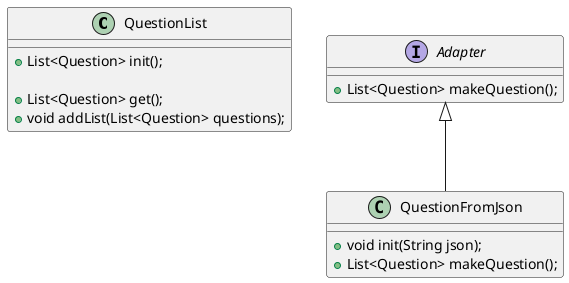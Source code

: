 @startuml

    class QuestionList {
        + List<Question> init();

        + List<Question> get();
        + void addList(List<Question> questions);
    }
    
    
    interface Adapter {
        + List<Question> makeQuestion();
    }

    class QuestionFromJson {
        + void init(String json);
        + List<Question> makeQuestion();
    }

    Adapter <|-- QuestionFromJson
    

@enduml
